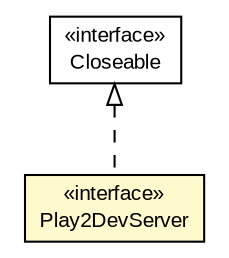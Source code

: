 #!/usr/local/bin/dot
#
# Class diagram 
# Generated by UMLGraph version R5_6-24-gf6e263 (http://www.umlgraph.org/)
#

digraph G {
	edge [fontname="arial",fontsize=10,labelfontname="arial",labelfontsize=10];
	node [fontname="arial",fontsize=10,shape=plaintext];
	nodesep=0.25;
	ranksep=0.5;
	// com.google.code.play2.provider.api.Play2DevServer
	c275 [label=<<table title="com.google.code.play2.provider.api.Play2DevServer" border="0" cellborder="1" cellspacing="0" cellpadding="2" port="p" bgcolor="lemonChiffon" href="./Play2DevServer.html">
		<tr><td><table border="0" cellspacing="0" cellpadding="1">
<tr><td align="center" balign="center"> &#171;interface&#187; </td></tr>
<tr><td align="center" balign="center"> Play2DevServer </td></tr>
		</table></td></tr>
		</table>>, URL="./Play2DevServer.html", fontname="arial", fontcolor="black", fontsize=10.0];
	//com.google.code.play2.provider.api.Play2DevServer implements java.io.Closeable
	c285:p -> c275:p [dir=back,arrowtail=empty,style=dashed];
	// java.io.Closeable
	c285 [label=<<table title="java.io.Closeable" border="0" cellborder="1" cellspacing="0" cellpadding="2" port="p" href="https://docs.oracle.com/javase/6/docs/api/java/io/Closeable.html">
		<tr><td><table border="0" cellspacing="0" cellpadding="1">
<tr><td align="center" balign="center"> &#171;interface&#187; </td></tr>
<tr><td align="center" balign="center"> Closeable </td></tr>
		</table></td></tr>
		</table>>, URL="https://docs.oracle.com/javase/6/docs/api/java/io/Closeable.html", fontname="arial", fontcolor="black", fontsize=10.0];
}

